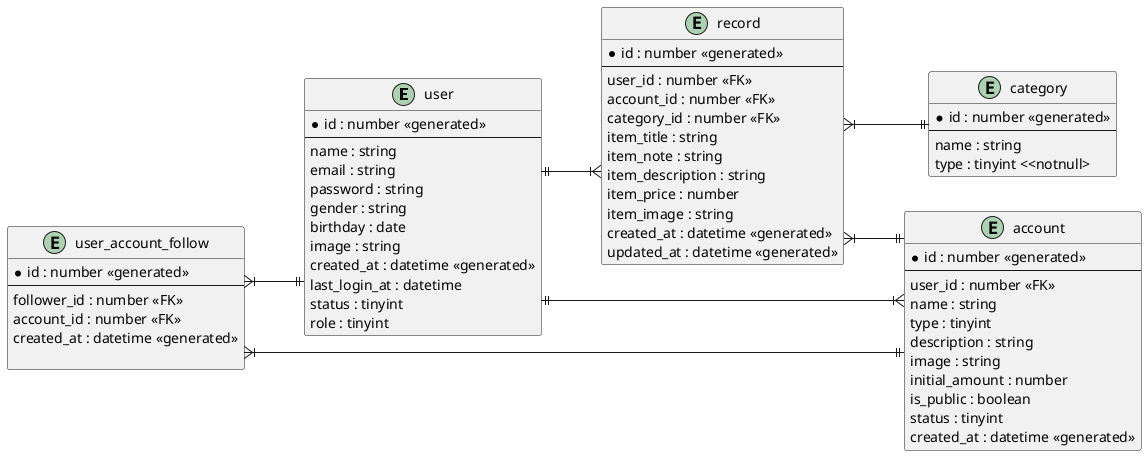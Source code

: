 @startuml
' hide the spot
' hide circle

' avoid problems with angled crows feet
skinparam linetype ortho

left to right direction

entity "user" as user {
    *id : number <<generated>>
    --
    ' style_id : number<<FK>>
    name : string
    email : string
    password : string
    gender : string
    birthday : date
    image : string
    created_at : datetime <<generated>>
    last_login_at : datetime
    status : tinyint
    role : tinyint
}
entity "account" as account{
    *id : number <<generated>>
    --
    user_id : number <<FK>>
    name : string
    type : tinyint
    description : string
    image : string
    initial_amount : number
    is_public : boolean
    status : tinyint
    created_at : datetime <<generated>>
}

entity "user_account_follow" as user_account_follow{
    *id : number <<generated>>
    --
    follower_id : number <<FK>>
    account_id : number <<FK>>
    created_at : datetime <<generated>>

}

entity "record" as record{
    *id : number <<generated>>
    --
    user_id : number <<FK>>
    account_id : number <<FK>>
    category_id : number <<FK>>
    item_title : string
    item_note : string
    item_description : string
    item_price : number
    item_image : string
    created_at : datetime <<generated>>
    updated_at : datetime <<generated>>
}


entity "category" as category {
    *id : number <<generated>>
    --
    name : string
    type : tinyint <<notnull>
}

    user ||--|{ record
    account }|--|| user
    record }|--|| category
    record }|--|| account
    user_account_follow }|--|| user
    user_account_follow }|--|| account

@enduml